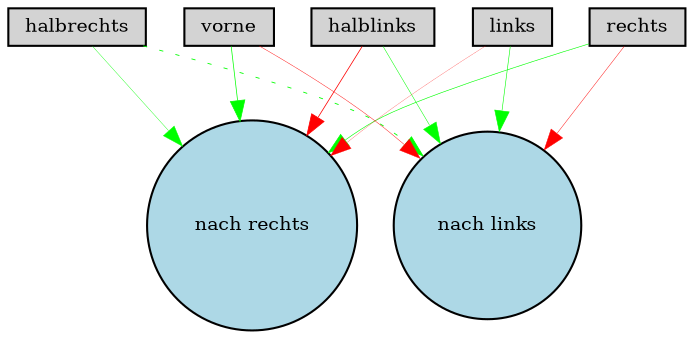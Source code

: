 digraph {
	node [fontsize=9 height=0.2 shape=circle width=0.2]
	rechts [fillcolor=lightgray shape=box style=filled]
	halbrechts [fillcolor=lightgray shape=box style=filled]
	vorne [fillcolor=lightgray shape=box style=filled]
	halblinks [fillcolor=lightgray shape=box style=filled]
	links [fillcolor=lightgray shape=box style=filled]
	"nach rechts" [fillcolor=lightblue style=filled]
	"nach links" [fillcolor=lightblue style=filled]
	rechts -> "nach rechts" [color=green penwidth=0.2910829916443839 style=solid]
	rechts -> "nach links" [color=red penwidth=0.212570683570832 style=solid]
	halbrechts -> "nach rechts" [color=green penwidth=0.18515470617645788 style=solid]
	halbrechts -> "nach links" [color=green penwidth=0.41313160437687824 style=dotted]
	vorne -> "nach rechts" [color=green penwidth=0.3490811713154055 style=solid]
	vorne -> "nach links" [color=red penwidth=0.20546941888156536 style=solid]
	halblinks -> "nach rechts" [color=red penwidth=0.3680658464555523 style=solid]
	halblinks -> "nach links" [color=green penwidth=0.2437976189663744 style=solid]
	links -> "nach rechts" [color=red penwidth=0.11181641948305601 style=solid]
	links -> "nach links" [color=green penwidth=0.27897490918372353 style=solid]
}
